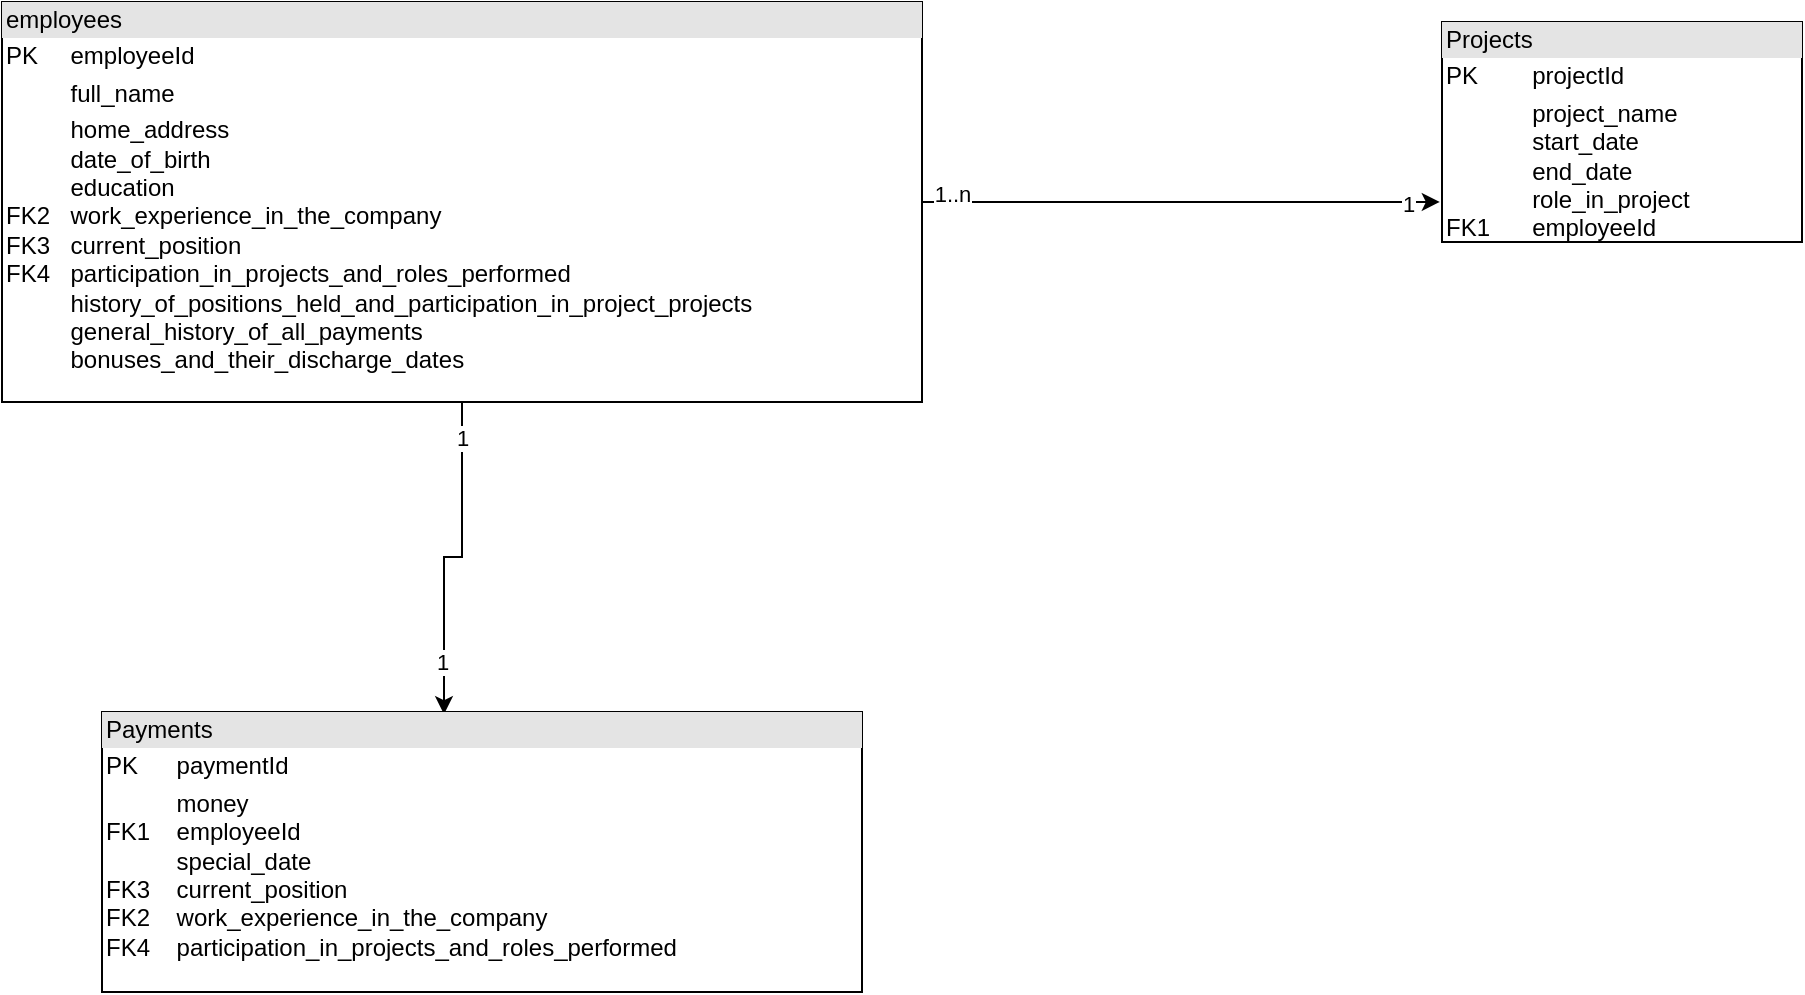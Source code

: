 <mxfile version="14.4.2" type="github">
  <diagram id="Ja7Ptm8zE9fpdGyBm_V0" name="Page-1">
    <mxGraphModel dx="1355" dy="743" grid="1" gridSize="10" guides="1" tooltips="1" connect="1" arrows="1" fold="1" page="1" pageScale="1" pageWidth="1100" pageHeight="850" math="0" shadow="0">
      <root>
        <mxCell id="0" />
        <mxCell id="1" parent="0" />
        <mxCell id="sewIIFxveAveKcRdfyBw-11" style="edgeStyle=orthogonalEdgeStyle;rounded=0;orthogonalLoop=1;jettySize=auto;html=1;exitX=0.5;exitY=1;exitDx=0;exitDy=0;entryX=0.45;entryY=0.008;entryDx=0;entryDy=0;entryPerimeter=0;" edge="1" parent="1" source="sewIIFxveAveKcRdfyBw-3" target="sewIIFxveAveKcRdfyBw-9">
          <mxGeometry relative="1" as="geometry" />
        </mxCell>
        <mxCell id="sewIIFxveAveKcRdfyBw-16" value="1" style="edgeLabel;html=1;align=center;verticalAlign=middle;resizable=0;points=[];" vertex="1" connectable="0" parent="sewIIFxveAveKcRdfyBw-11">
          <mxGeometry x="-0.789" relative="1" as="geometry">
            <mxPoint as="offset" />
          </mxGeometry>
        </mxCell>
        <mxCell id="sewIIFxveAveKcRdfyBw-17" value="1" style="edgeLabel;html=1;align=center;verticalAlign=middle;resizable=0;points=[];" vertex="1" connectable="0" parent="sewIIFxveAveKcRdfyBw-11">
          <mxGeometry x="0.675" y="-1" relative="1" as="geometry">
            <mxPoint as="offset" />
          </mxGeometry>
        </mxCell>
        <mxCell id="sewIIFxveAveKcRdfyBw-12" style="edgeStyle=orthogonalEdgeStyle;rounded=0;orthogonalLoop=1;jettySize=auto;html=1;exitX=1;exitY=0.5;exitDx=0;exitDy=0;entryX=-0.006;entryY=0.818;entryDx=0;entryDy=0;entryPerimeter=0;" edge="1" parent="1" source="sewIIFxveAveKcRdfyBw-3" target="sewIIFxveAveKcRdfyBw-5">
          <mxGeometry relative="1" as="geometry" />
        </mxCell>
        <mxCell id="sewIIFxveAveKcRdfyBw-14" value="1..n" style="edgeLabel;html=1;align=center;verticalAlign=middle;resizable=0;points=[];" vertex="1" connectable="0" parent="sewIIFxveAveKcRdfyBw-12">
          <mxGeometry x="-0.884" y="4" relative="1" as="geometry">
            <mxPoint as="offset" />
          </mxGeometry>
        </mxCell>
        <mxCell id="sewIIFxveAveKcRdfyBw-15" value="1" style="edgeLabel;html=1;align=center;verticalAlign=middle;resizable=0;points=[];" vertex="1" connectable="0" parent="sewIIFxveAveKcRdfyBw-12">
          <mxGeometry x="0.877" y="-1" relative="1" as="geometry">
            <mxPoint as="offset" />
          </mxGeometry>
        </mxCell>
        <mxCell id="sewIIFxveAveKcRdfyBw-3" value="&lt;div style=&quot;box-sizing: border-box ; width: 100% ; background: #e4e4e4 ; padding: 2px&quot;&gt;employees&lt;/div&gt;&lt;table style=&quot;width: 100% ; font-size: 1em&quot; cellspacing=&quot;0&quot; cellpadding=&quot;2&quot;&gt;&lt;tbody&gt;&lt;tr&gt;&lt;td&gt;PK&lt;/td&gt;&lt;td&gt;employeeId&lt;/td&gt;&lt;/tr&gt;&lt;tr&gt;&lt;td&gt;&lt;br&gt;&lt;/td&gt;&lt;td&gt;full_name&lt;br&gt;&lt;/td&gt;&lt;/tr&gt;&lt;tr&gt;&lt;td&gt;FK2&lt;br&gt;FK3&lt;br&gt;FK4&lt;br&gt;&lt;/td&gt;&lt;td&gt;home_address&lt;br&gt;date_of_birth&lt;br&gt;education&lt;br&gt; work_experience_in_the_company&lt;br&gt;current_position&lt;br&gt;participation_in_projects_and_roles_performed&lt;br&gt; history_of_positions_held_and_participation_in_project_projects&lt;br&gt; general_history_of_all_payments&lt;br&gt;bonuses_and_their_discharge_dates&lt;/td&gt;&lt;/tr&gt;&lt;/tbody&gt;&lt;/table&gt;" style="verticalAlign=top;align=left;overflow=fill;html=1;" vertex="1" parent="1">
          <mxGeometry x="40" y="70" width="460" height="200" as="geometry" />
        </mxCell>
        <mxCell id="sewIIFxveAveKcRdfyBw-5" value="&lt;div style=&quot;box-sizing: border-box ; width: 100% ; background: #e4e4e4 ; padding: 2px&quot;&gt;Projects&lt;/div&gt;&lt;table style=&quot;width: 100% ; font-size: 1em&quot; cellspacing=&quot;0&quot; cellpadding=&quot;2&quot;&gt;&lt;tbody&gt;&lt;tr&gt;&lt;td&gt;PK&lt;/td&gt;&lt;td&gt;projectId&lt;/td&gt;&lt;/tr&gt;&lt;tr&gt;&lt;td&gt;&lt;br&gt;&lt;br&gt;&lt;br&gt;&lt;br&gt;FK1&lt;br&gt;&lt;/td&gt;&lt;td&gt;project_name&lt;br&gt;start_date&lt;br&gt;end_date&lt;br&gt;role_in_project&lt;br&gt;employeeId&lt;br&gt;&lt;/td&gt;&lt;/tr&gt;&lt;tr&gt;&lt;td&gt;&lt;br&gt;&lt;/td&gt;&lt;td&gt;&lt;br&gt;&lt;/td&gt;&lt;/tr&gt;&lt;/tbody&gt;&lt;/table&gt;" style="verticalAlign=top;align=left;overflow=fill;html=1;" vertex="1" parent="1">
          <mxGeometry x="760" y="80" width="180" height="110" as="geometry" />
        </mxCell>
        <mxCell id="sewIIFxveAveKcRdfyBw-9" value="&lt;div style=&quot;box-sizing: border-box ; width: 100% ; background: #e4e4e4 ; padding: 2px&quot;&gt;Payments&lt;/div&gt;&lt;table style=&quot;width: 100% ; font-size: 1em&quot; cellspacing=&quot;0&quot; cellpadding=&quot;2&quot;&gt;&lt;tbody&gt;&lt;tr&gt;&lt;td&gt;PK&lt;/td&gt;&lt;td&gt;paymentId&lt;/td&gt;&lt;/tr&gt;&lt;tr&gt;&lt;td&gt;&lt;br&gt;FK1&lt;br&gt;&lt;br&gt;FK3&lt;br&gt;FK2&lt;br&gt;FK4&lt;br&gt;&lt;/td&gt;&lt;td&gt;money&lt;br&gt;employeeId&lt;br&gt;special_date&lt;br&gt;current_position&lt;br&gt;work_experience_in_the_company&lt;br&gt;participation_in_projects_and_roles_performed&lt;/td&gt;&lt;/tr&gt;&lt;tr&gt;&lt;td&gt;&lt;br&gt;&lt;/td&gt;&lt;td&gt;&lt;br&gt;&lt;br&gt;&lt;br&gt;&lt;/td&gt;&lt;/tr&gt;&lt;/tbody&gt;&lt;/table&gt;" style="verticalAlign=top;align=left;overflow=fill;html=1;" vertex="1" parent="1">
          <mxGeometry x="90" y="425" width="380" height="140" as="geometry" />
        </mxCell>
      </root>
    </mxGraphModel>
  </diagram>
</mxfile>

